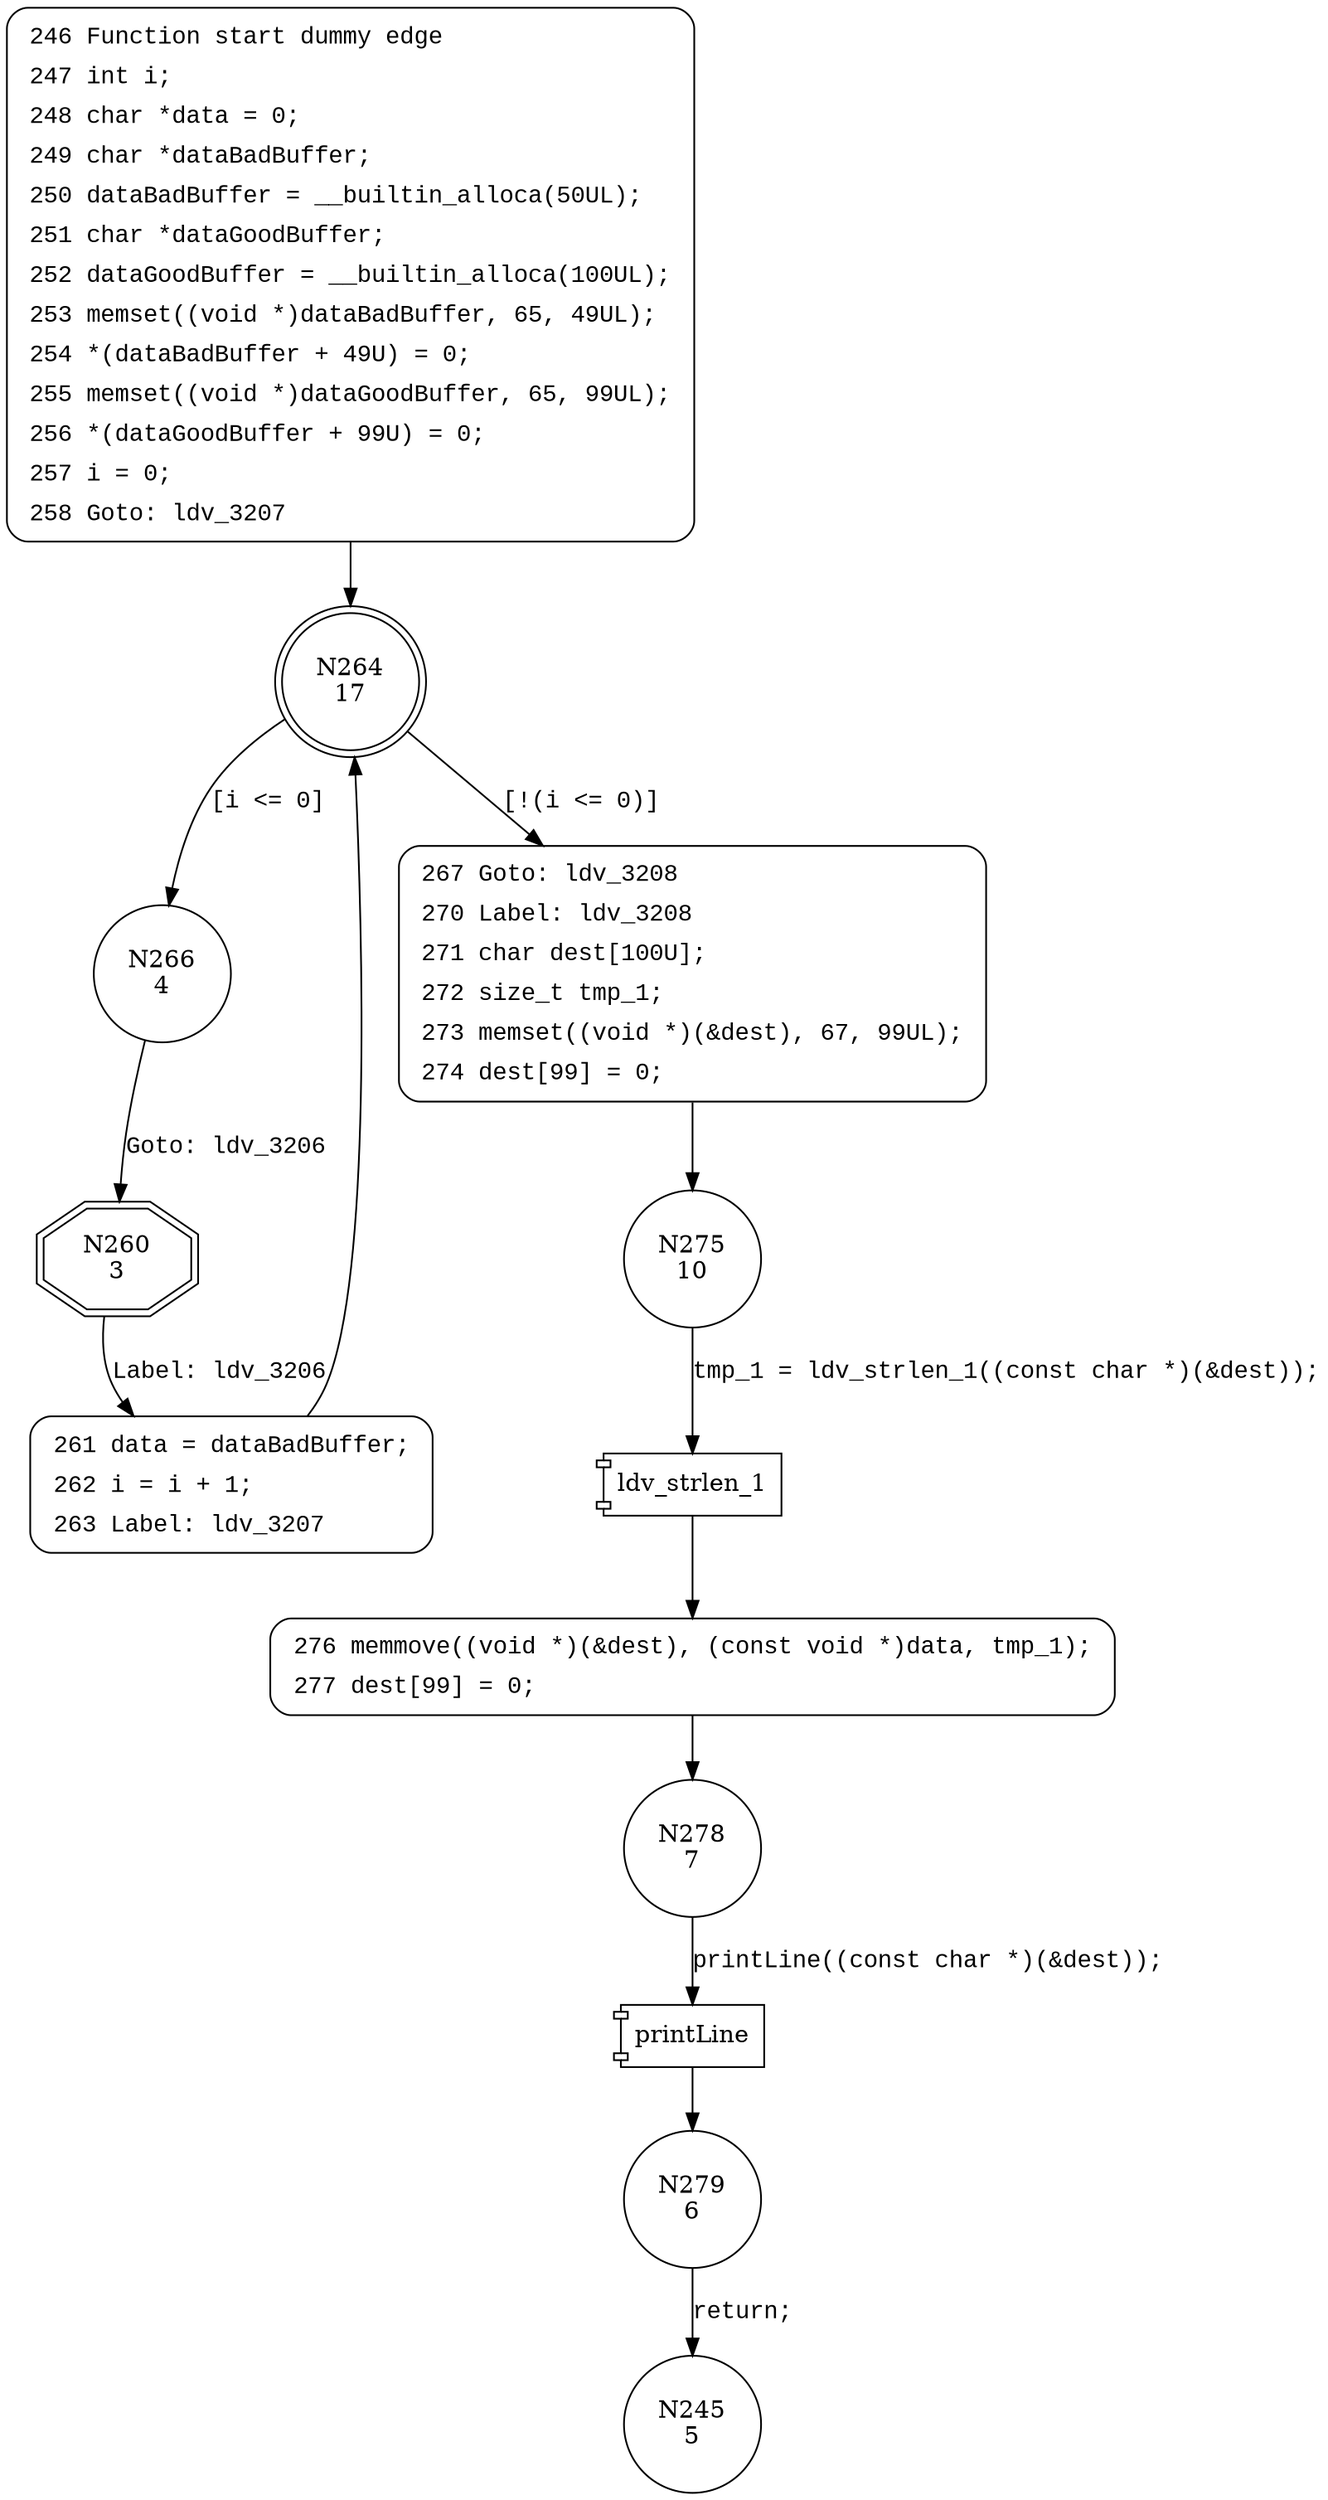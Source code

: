 digraph CWE126_Buffer_Overread__char_alloca_memmove_17_bad {
264 [shape="doublecircle" label="N264\n17"]
266 [shape="circle" label="N266\n4"]
267 [shape="circle" label="N267\n16"]
275 [shape="circle" label="N275\n10"]
276 [shape="circle" label="N276\n9"]
278 [shape="circle" label="N278\n7"]
279 [shape="circle" label="N279\n6"]
260 [shape="doubleoctagon" label="N260\n3"]
261 [shape="circle" label="N261\n2"]
245 [shape="circle" label="N245\n5"]
246 [style="filled,bold" penwidth="1" fillcolor="white" fontname="Courier New" shape="Mrecord" label=<<table border="0" cellborder="0" cellpadding="3" bgcolor="white"><tr><td align="right">246</td><td align="left">Function start dummy edge</td></tr><tr><td align="right">247</td><td align="left">int i;</td></tr><tr><td align="right">248</td><td align="left">char *data = 0;</td></tr><tr><td align="right">249</td><td align="left">char *dataBadBuffer;</td></tr><tr><td align="right">250</td><td align="left">dataBadBuffer = __builtin_alloca(50UL);</td></tr><tr><td align="right">251</td><td align="left">char *dataGoodBuffer;</td></tr><tr><td align="right">252</td><td align="left">dataGoodBuffer = __builtin_alloca(100UL);</td></tr><tr><td align="right">253</td><td align="left">memset((void *)dataBadBuffer, 65, 49UL);</td></tr><tr><td align="right">254</td><td align="left">*(dataBadBuffer + 49U) = 0;</td></tr><tr><td align="right">255</td><td align="left">memset((void *)dataGoodBuffer, 65, 99UL);</td></tr><tr><td align="right">256</td><td align="left">*(dataGoodBuffer + 99U) = 0;</td></tr><tr><td align="right">257</td><td align="left">i = 0;</td></tr><tr><td align="right">258</td><td align="left">Goto: ldv_3207</td></tr></table>>]
246 -> 264[label=""]
267 [style="filled,bold" penwidth="1" fillcolor="white" fontname="Courier New" shape="Mrecord" label=<<table border="0" cellborder="0" cellpadding="3" bgcolor="white"><tr><td align="right">267</td><td align="left">Goto: ldv_3208</td></tr><tr><td align="right">270</td><td align="left">Label: ldv_3208</td></tr><tr><td align="right">271</td><td align="left">char dest[100U];</td></tr><tr><td align="right">272</td><td align="left">size_t tmp_1;</td></tr><tr><td align="right">273</td><td align="left">memset((void *)(&amp;dest), 67, 99UL);</td></tr><tr><td align="right">274</td><td align="left">dest[99] = 0;</td></tr></table>>]
267 -> 275[label=""]
276 [style="filled,bold" penwidth="1" fillcolor="white" fontname="Courier New" shape="Mrecord" label=<<table border="0" cellborder="0" cellpadding="3" bgcolor="white"><tr><td align="right">276</td><td align="left">memmove((void *)(&amp;dest), (const void *)data, tmp_1);</td></tr><tr><td align="right">277</td><td align="left">dest[99] = 0;</td></tr></table>>]
276 -> 278[label=""]
261 [style="filled,bold" penwidth="1" fillcolor="white" fontname="Courier New" shape="Mrecord" label=<<table border="0" cellborder="0" cellpadding="3" bgcolor="white"><tr><td align="right">261</td><td align="left">data = dataBadBuffer;</td></tr><tr><td align="right">262</td><td align="left">i = i + 1;</td></tr><tr><td align="right">263</td><td align="left">Label: ldv_3207</td></tr></table>>]
261 -> 264[label=""]
264 -> 266 [label="[i <= 0]" fontname="Courier New"]
264 -> 267 [label="[!(i <= 0)]" fontname="Courier New"]
100024 [shape="component" label="ldv_strlen_1"]
275 -> 100024 [label="tmp_1 = ldv_strlen_1((const char *)(&dest));" fontname="Courier New"]
100024 -> 276 [label="" fontname="Courier New"]
100025 [shape="component" label="printLine"]
278 -> 100025 [label="printLine((const char *)(&dest));" fontname="Courier New"]
100025 -> 279 [label="" fontname="Courier New"]
266 -> 260 [label="Goto: ldv_3206" fontname="Courier New"]
260 -> 261 [label="Label: ldv_3206" fontname="Courier New"]
279 -> 245 [label="return;" fontname="Courier New"]
}